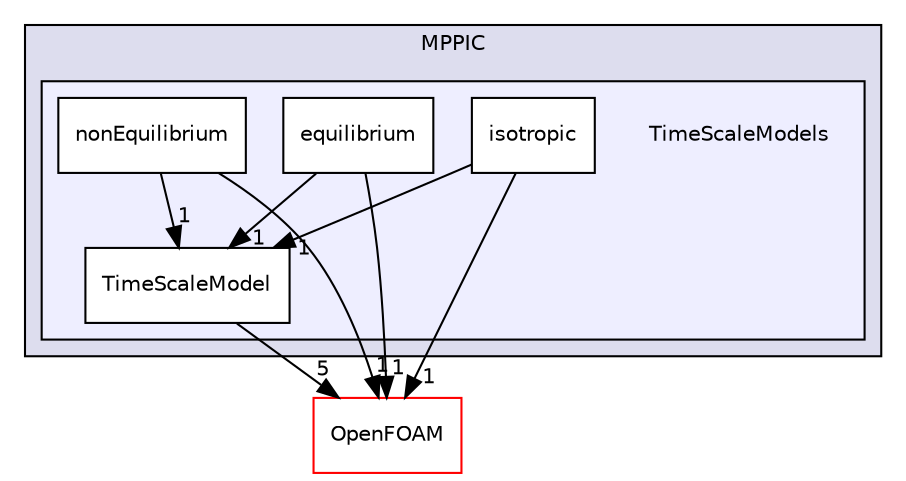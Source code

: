digraph "src/lagrangian/intermediate/submodels/MPPIC/TimeScaleModels" {
  bgcolor=transparent;
  compound=true
  node [ fontsize="10", fontname="Helvetica"];
  edge [ labelfontsize="10", labelfontname="Helvetica"];
  subgraph clusterdir_a5b7b518592fef4af5ad7ba70d45069c {
    graph [ bgcolor="#ddddee", pencolor="black", label="MPPIC" fontname="Helvetica", fontsize="10", URL="dir_a5b7b518592fef4af5ad7ba70d45069c.html"]
  subgraph clusterdir_eb34afd0ce3dd2051d17f60c79db9853 {
    graph [ bgcolor="#eeeeff", pencolor="black", label="" URL="dir_eb34afd0ce3dd2051d17f60c79db9853.html"];
    dir_eb34afd0ce3dd2051d17f60c79db9853 [shape=plaintext label="TimeScaleModels"];
    dir_2ce70e6c9cd6e34d4610e134a6c05966 [shape=box label="equilibrium" color="black" fillcolor="white" style="filled" URL="dir_2ce70e6c9cd6e34d4610e134a6c05966.html"];
    dir_6b29f6c38cd623f8446499bc69f18c48 [shape=box label="isotropic" color="black" fillcolor="white" style="filled" URL="dir_6b29f6c38cd623f8446499bc69f18c48.html"];
    dir_c6a62d97511a6dbfa1b59eb4052ae514 [shape=box label="nonEquilibrium" color="black" fillcolor="white" style="filled" URL="dir_c6a62d97511a6dbfa1b59eb4052ae514.html"];
    dir_60d0005af56f41223ba0e7ef131a26c6 [shape=box label="TimeScaleModel" color="black" fillcolor="white" style="filled" URL="dir_60d0005af56f41223ba0e7ef131a26c6.html"];
  }
  }
  dir_c5473ff19b20e6ec4dfe5c310b3778a8 [shape=box label="OpenFOAM" color="red" URL="dir_c5473ff19b20e6ec4dfe5c310b3778a8.html"];
  dir_60d0005af56f41223ba0e7ef131a26c6->dir_c5473ff19b20e6ec4dfe5c310b3778a8 [headlabel="5", labeldistance=1.5 headhref="dir_001631_001929.html"];
  dir_2ce70e6c9cd6e34d4610e134a6c05966->dir_60d0005af56f41223ba0e7ef131a26c6 [headlabel="1", labeldistance=1.5 headhref="dir_001628_001631.html"];
  dir_2ce70e6c9cd6e34d4610e134a6c05966->dir_c5473ff19b20e6ec4dfe5c310b3778a8 [headlabel="1", labeldistance=1.5 headhref="dir_001628_001929.html"];
  dir_c6a62d97511a6dbfa1b59eb4052ae514->dir_60d0005af56f41223ba0e7ef131a26c6 [headlabel="1", labeldistance=1.5 headhref="dir_001630_001631.html"];
  dir_c6a62d97511a6dbfa1b59eb4052ae514->dir_c5473ff19b20e6ec4dfe5c310b3778a8 [headlabel="1", labeldistance=1.5 headhref="dir_001630_001929.html"];
  dir_6b29f6c38cd623f8446499bc69f18c48->dir_60d0005af56f41223ba0e7ef131a26c6 [headlabel="1", labeldistance=1.5 headhref="dir_001629_001631.html"];
  dir_6b29f6c38cd623f8446499bc69f18c48->dir_c5473ff19b20e6ec4dfe5c310b3778a8 [headlabel="1", labeldistance=1.5 headhref="dir_001629_001929.html"];
}
